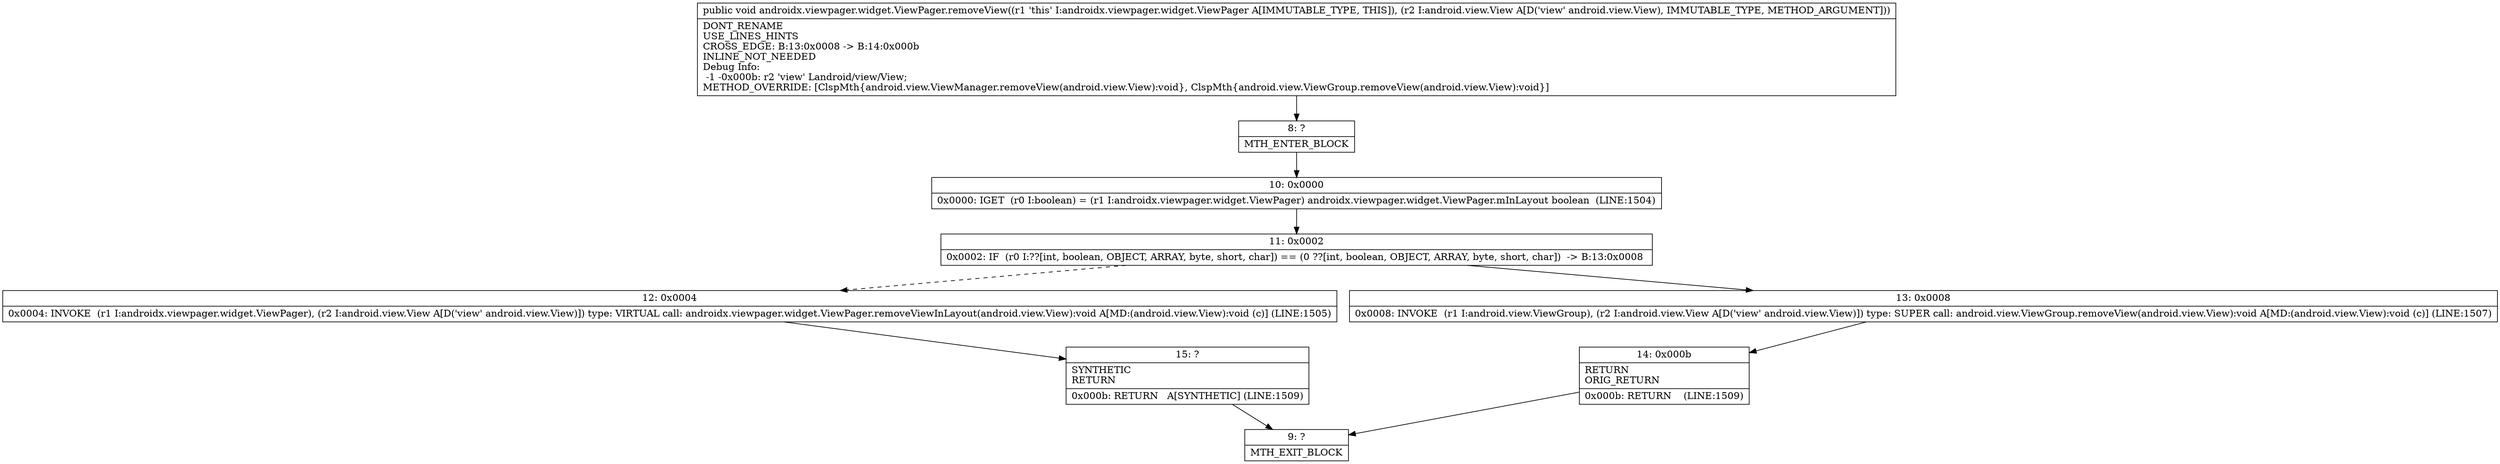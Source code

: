 digraph "CFG forandroidx.viewpager.widget.ViewPager.removeView(Landroid\/view\/View;)V" {
Node_8 [shape=record,label="{8\:\ ?|MTH_ENTER_BLOCK\l}"];
Node_10 [shape=record,label="{10\:\ 0x0000|0x0000: IGET  (r0 I:boolean) = (r1 I:androidx.viewpager.widget.ViewPager) androidx.viewpager.widget.ViewPager.mInLayout boolean  (LINE:1504)\l}"];
Node_11 [shape=record,label="{11\:\ 0x0002|0x0002: IF  (r0 I:??[int, boolean, OBJECT, ARRAY, byte, short, char]) == (0 ??[int, boolean, OBJECT, ARRAY, byte, short, char])  \-\> B:13:0x0008 \l}"];
Node_12 [shape=record,label="{12\:\ 0x0004|0x0004: INVOKE  (r1 I:androidx.viewpager.widget.ViewPager), (r2 I:android.view.View A[D('view' android.view.View)]) type: VIRTUAL call: androidx.viewpager.widget.ViewPager.removeViewInLayout(android.view.View):void A[MD:(android.view.View):void (c)] (LINE:1505)\l}"];
Node_15 [shape=record,label="{15\:\ ?|SYNTHETIC\lRETURN\l|0x000b: RETURN   A[SYNTHETIC] (LINE:1509)\l}"];
Node_9 [shape=record,label="{9\:\ ?|MTH_EXIT_BLOCK\l}"];
Node_13 [shape=record,label="{13\:\ 0x0008|0x0008: INVOKE  (r1 I:android.view.ViewGroup), (r2 I:android.view.View A[D('view' android.view.View)]) type: SUPER call: android.view.ViewGroup.removeView(android.view.View):void A[MD:(android.view.View):void (c)] (LINE:1507)\l}"];
Node_14 [shape=record,label="{14\:\ 0x000b|RETURN\lORIG_RETURN\l|0x000b: RETURN    (LINE:1509)\l}"];
MethodNode[shape=record,label="{public void androidx.viewpager.widget.ViewPager.removeView((r1 'this' I:androidx.viewpager.widget.ViewPager A[IMMUTABLE_TYPE, THIS]), (r2 I:android.view.View A[D('view' android.view.View), IMMUTABLE_TYPE, METHOD_ARGUMENT]))  | DONT_RENAME\lUSE_LINES_HINTS\lCROSS_EDGE: B:13:0x0008 \-\> B:14:0x000b\lINLINE_NOT_NEEDED\lDebug Info:\l  \-1 \-0x000b: r2 'view' Landroid\/view\/View;\lMETHOD_OVERRIDE: [ClspMth\{android.view.ViewManager.removeView(android.view.View):void\}, ClspMth\{android.view.ViewGroup.removeView(android.view.View):void\}]\l}"];
MethodNode -> Node_8;Node_8 -> Node_10;
Node_10 -> Node_11;
Node_11 -> Node_12[style=dashed];
Node_11 -> Node_13;
Node_12 -> Node_15;
Node_15 -> Node_9;
Node_13 -> Node_14;
Node_14 -> Node_9;
}

